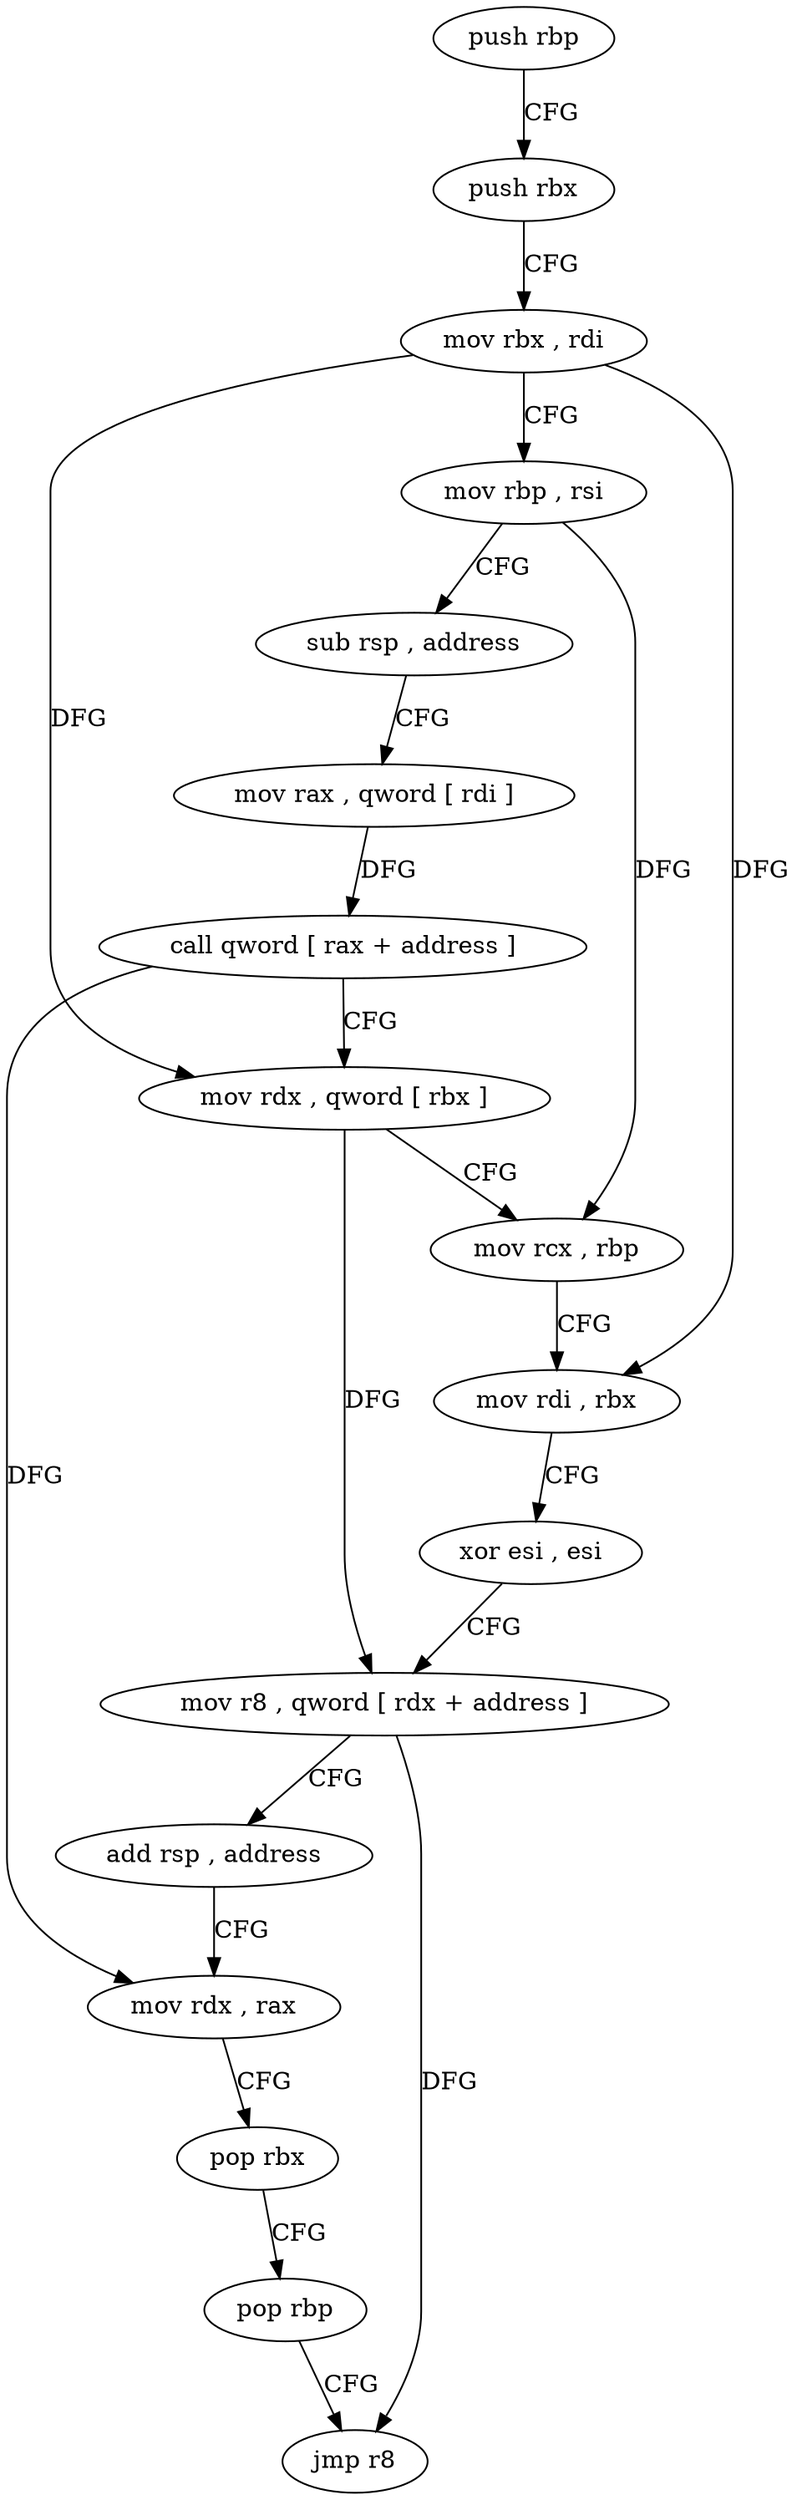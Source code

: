 digraph "func" {
"183232" [label = "push rbp" ]
"183233" [label = "push rbx" ]
"183234" [label = "mov rbx , rdi" ]
"183237" [label = "mov rbp , rsi" ]
"183240" [label = "sub rsp , address" ]
"183244" [label = "mov rax , qword [ rdi ]" ]
"183247" [label = "call qword [ rax + address ]" ]
"183250" [label = "mov rdx , qword [ rbx ]" ]
"183253" [label = "mov rcx , rbp" ]
"183256" [label = "mov rdi , rbx" ]
"183259" [label = "xor esi , esi" ]
"183261" [label = "mov r8 , qword [ rdx + address ]" ]
"183265" [label = "add rsp , address" ]
"183269" [label = "mov rdx , rax" ]
"183272" [label = "pop rbx" ]
"183273" [label = "pop rbp" ]
"183274" [label = "jmp r8" ]
"183232" -> "183233" [ label = "CFG" ]
"183233" -> "183234" [ label = "CFG" ]
"183234" -> "183237" [ label = "CFG" ]
"183234" -> "183250" [ label = "DFG" ]
"183234" -> "183256" [ label = "DFG" ]
"183237" -> "183240" [ label = "CFG" ]
"183237" -> "183253" [ label = "DFG" ]
"183240" -> "183244" [ label = "CFG" ]
"183244" -> "183247" [ label = "DFG" ]
"183247" -> "183250" [ label = "CFG" ]
"183247" -> "183269" [ label = "DFG" ]
"183250" -> "183253" [ label = "CFG" ]
"183250" -> "183261" [ label = "DFG" ]
"183253" -> "183256" [ label = "CFG" ]
"183256" -> "183259" [ label = "CFG" ]
"183259" -> "183261" [ label = "CFG" ]
"183261" -> "183265" [ label = "CFG" ]
"183261" -> "183274" [ label = "DFG" ]
"183265" -> "183269" [ label = "CFG" ]
"183269" -> "183272" [ label = "CFG" ]
"183272" -> "183273" [ label = "CFG" ]
"183273" -> "183274" [ label = "CFG" ]
}
